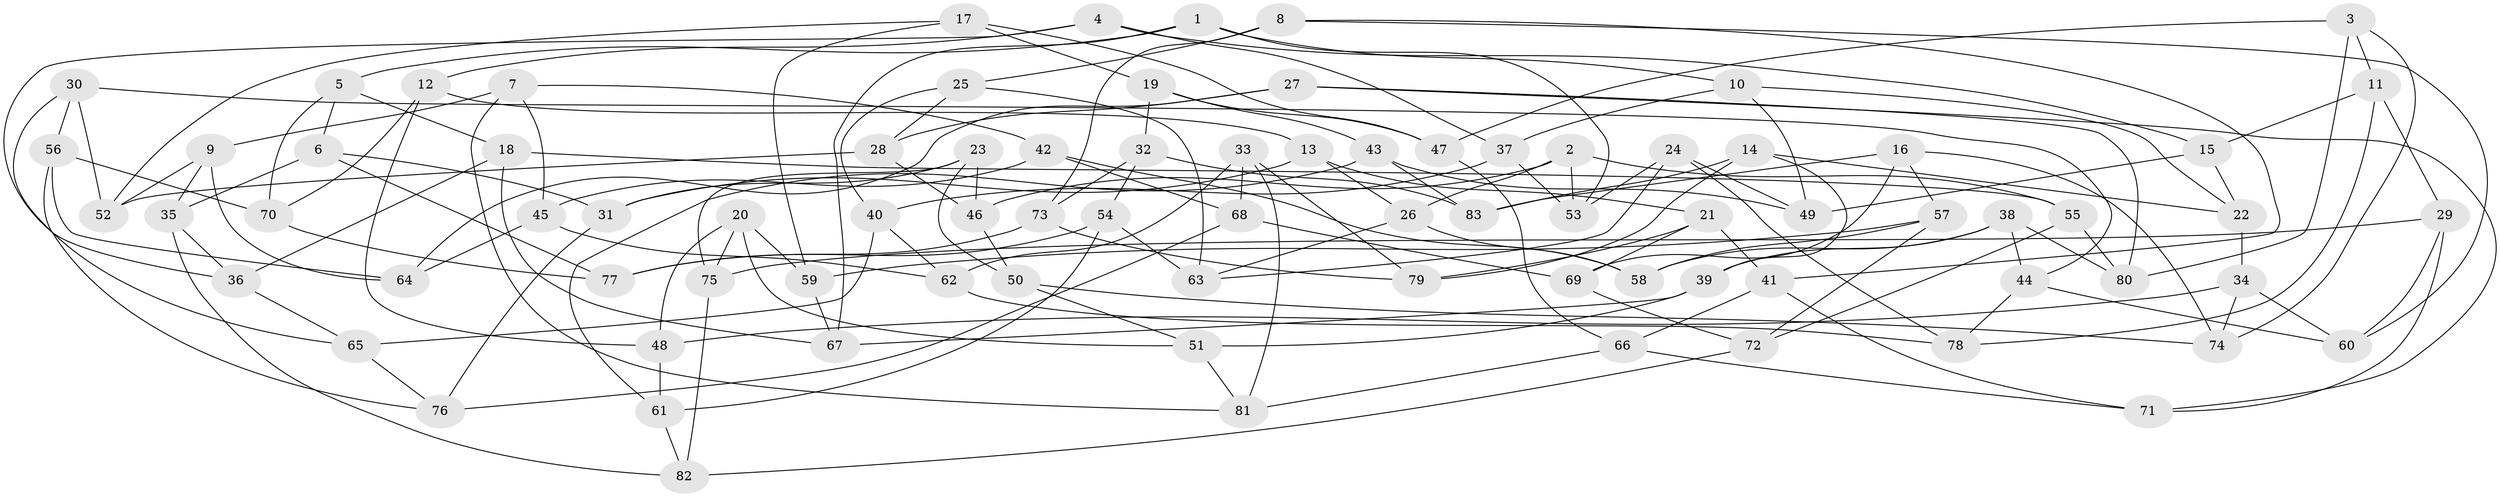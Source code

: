 // Generated by graph-tools (version 1.1) at 2025/11/02/27/25 16:11:48]
// undirected, 83 vertices, 166 edges
graph export_dot {
graph [start="1"]
  node [color=gray90,style=filled];
  1;
  2;
  3;
  4;
  5;
  6;
  7;
  8;
  9;
  10;
  11;
  12;
  13;
  14;
  15;
  16;
  17;
  18;
  19;
  20;
  21;
  22;
  23;
  24;
  25;
  26;
  27;
  28;
  29;
  30;
  31;
  32;
  33;
  34;
  35;
  36;
  37;
  38;
  39;
  40;
  41;
  42;
  43;
  44;
  45;
  46;
  47;
  48;
  49;
  50;
  51;
  52;
  53;
  54;
  55;
  56;
  57;
  58;
  59;
  60;
  61;
  62;
  63;
  64;
  65;
  66;
  67;
  68;
  69;
  70;
  71;
  72;
  73;
  74;
  75;
  76;
  77;
  78;
  79;
  80;
  81;
  82;
  83;
  1 -- 5;
  1 -- 67;
  1 -- 10;
  1 -- 53;
  2 -- 53;
  2 -- 26;
  2 -- 46;
  2 -- 55;
  3 -- 11;
  3 -- 74;
  3 -- 80;
  3 -- 47;
  4 -- 12;
  4 -- 37;
  4 -- 36;
  4 -- 15;
  5 -- 70;
  5 -- 18;
  5 -- 6;
  6 -- 77;
  6 -- 31;
  6 -- 35;
  7 -- 42;
  7 -- 45;
  7 -- 9;
  7 -- 81;
  8 -- 60;
  8 -- 73;
  8 -- 25;
  8 -- 41;
  9 -- 52;
  9 -- 64;
  9 -- 35;
  10 -- 49;
  10 -- 37;
  10 -- 22;
  11 -- 29;
  11 -- 78;
  11 -- 15;
  12 -- 70;
  12 -- 13;
  12 -- 48;
  13 -- 26;
  13 -- 31;
  13 -- 21;
  14 -- 79;
  14 -- 39;
  14 -- 83;
  14 -- 22;
  15 -- 22;
  15 -- 49;
  16 -- 83;
  16 -- 57;
  16 -- 69;
  16 -- 74;
  17 -- 52;
  17 -- 19;
  17 -- 47;
  17 -- 59;
  18 -- 67;
  18 -- 55;
  18 -- 36;
  19 -- 32;
  19 -- 43;
  19 -- 47;
  20 -- 59;
  20 -- 48;
  20 -- 51;
  20 -- 75;
  21 -- 69;
  21 -- 79;
  21 -- 41;
  22 -- 34;
  23 -- 46;
  23 -- 75;
  23 -- 31;
  23 -- 50;
  24 -- 49;
  24 -- 63;
  24 -- 78;
  24 -- 53;
  25 -- 40;
  25 -- 28;
  25 -- 63;
  26 -- 58;
  26 -- 63;
  27 -- 28;
  27 -- 80;
  27 -- 64;
  27 -- 71;
  28 -- 52;
  28 -- 46;
  29 -- 71;
  29 -- 75;
  29 -- 60;
  30 -- 52;
  30 -- 44;
  30 -- 56;
  30 -- 65;
  31 -- 76;
  32 -- 73;
  32 -- 83;
  32 -- 54;
  33 -- 79;
  33 -- 68;
  33 -- 81;
  33 -- 62;
  34 -- 60;
  34 -- 48;
  34 -- 74;
  35 -- 36;
  35 -- 82;
  36 -- 65;
  37 -- 40;
  37 -- 53;
  38 -- 58;
  38 -- 39;
  38 -- 44;
  38 -- 80;
  39 -- 67;
  39 -- 51;
  40 -- 65;
  40 -- 62;
  41 -- 66;
  41 -- 71;
  42 -- 68;
  42 -- 58;
  42 -- 45;
  43 -- 83;
  43 -- 49;
  43 -- 61;
  44 -- 60;
  44 -- 78;
  45 -- 64;
  45 -- 62;
  46 -- 50;
  47 -- 66;
  48 -- 61;
  50 -- 74;
  50 -- 51;
  51 -- 81;
  54 -- 77;
  54 -- 61;
  54 -- 63;
  55 -- 72;
  55 -- 80;
  56 -- 64;
  56 -- 70;
  56 -- 76;
  57 -- 72;
  57 -- 58;
  57 -- 59;
  59 -- 67;
  61 -- 82;
  62 -- 78;
  65 -- 76;
  66 -- 71;
  66 -- 81;
  68 -- 69;
  68 -- 76;
  69 -- 72;
  70 -- 77;
  72 -- 82;
  73 -- 79;
  73 -- 77;
  75 -- 82;
}
